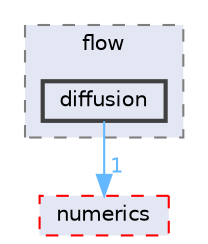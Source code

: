 digraph "SU2_CFD/include/numerics_simd/flow/diffusion"
{
 // LATEX_PDF_SIZE
  bgcolor="transparent";
  edge [fontname=Helvetica,fontsize=10,labelfontname=Helvetica,labelfontsize=10];
  node [fontname=Helvetica,fontsize=10,shape=box,height=0.2,width=0.4];
  compound=true
  subgraph clusterdir_7209a1a41c230108ba0e26f1e188c8d8 {
    graph [ bgcolor="#e3e7f4", pencolor="grey50", label="flow", fontname=Helvetica,fontsize=10 style="filled,dashed", URL="dir_7209a1a41c230108ba0e26f1e188c8d8.html",tooltip=""]
  dir_a85ce8415eb1a7d922d44cc42ec7feb4 [label="diffusion", fillcolor="#e3e7f4", color="grey25", style="filled,bold", URL="dir_a85ce8415eb1a7d922d44cc42ec7feb4.html",tooltip=""];
  }
  dir_756791f5376667f4032d4a9f45c7494c [label="numerics", fillcolor="#e3e7f4", color="red", style="filled,dashed", URL="dir_756791f5376667f4032d4a9f45c7494c.html",tooltip=""];
  dir_a85ce8415eb1a7d922d44cc42ec7feb4->dir_756791f5376667f4032d4a9f45c7494c [headlabel="1", labeldistance=1.5 headhref="dir_000018_000069.html" href="dir_000018_000069.html" color="steelblue1" fontcolor="steelblue1"];
}

